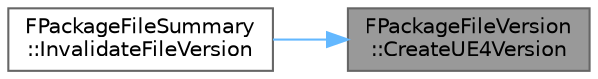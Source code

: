 digraph "FPackageFileVersion::CreateUE4Version"
{
 // INTERACTIVE_SVG=YES
 // LATEX_PDF_SIZE
  bgcolor="transparent";
  edge [fontname=Helvetica,fontsize=10,labelfontname=Helvetica,labelfontsize=10];
  node [fontname=Helvetica,fontsize=10,shape=box,height=0.2,width=0.4];
  rankdir="RL";
  Node1 [id="Node000001",label="FPackageFileVersion\l::CreateUE4Version",height=0.2,width=0.4,color="gray40", fillcolor="grey60", style="filled", fontcolor="black",tooltip="Creates and returns a FPackageFileVersion based on a single EUnrealEngineObjectUEVersion and no other..."];
  Node1 -> Node2 [id="edge1_Node000001_Node000002",dir="back",color="steelblue1",style="solid",tooltip=" "];
  Node2 [id="Node000002",label="FPackageFileSummary\l::InvalidateFileVersion",height=0.2,width=0.4,color="grey40", fillcolor="white", style="filled",URL="$d7/db2/structFPackageFileSummary.html#a54f215da6235908d5535ae62367f8b90",tooltip="Set the UE4 version to below the oldest loadable version."];
}
